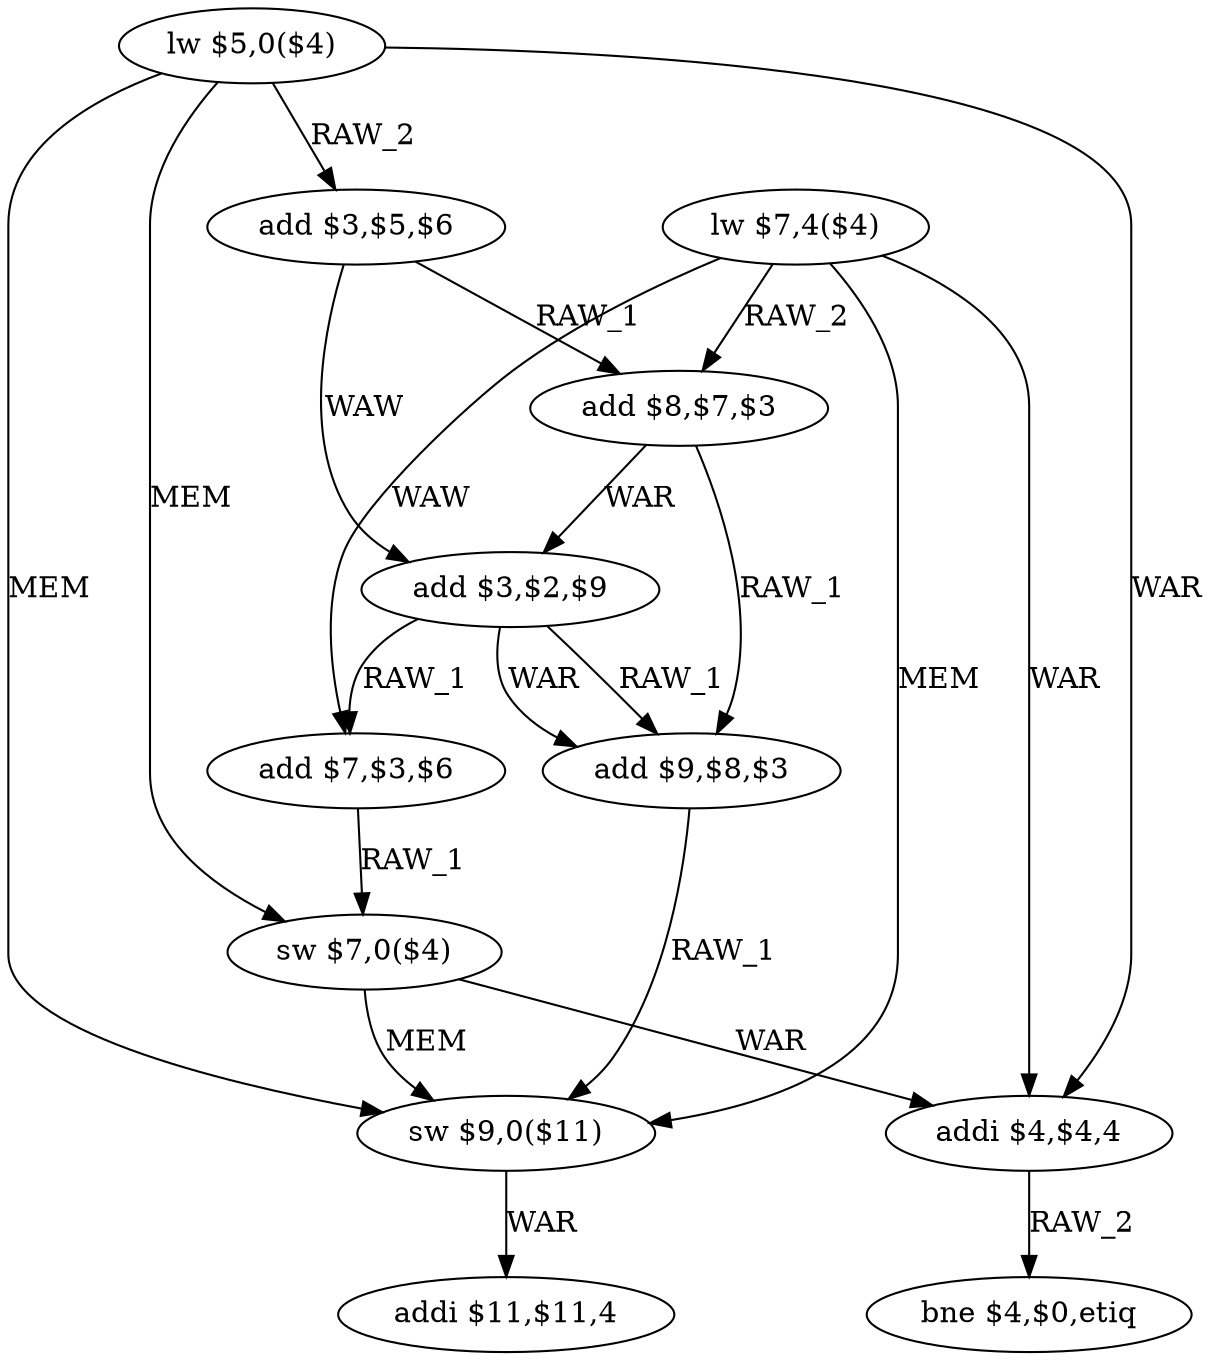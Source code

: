digraph G1 {
node [shape = ellipse];
i0 [label = "lw $5,0($4)"] ;
i0 ->  i2 [label= "RAW_2"];
i0 ->  i10 [label= "WAR"];
i0 ->  i6 [label= "MEM"];
i0 ->  i8 [label= "MEM"];
i2 [label = "add $3,$5,$6"] ;
i2 ->  i3 [label= "RAW_1"];
i2 ->  i4 [label= "WAW"];
i3 [label = "add $8,$7,$3"] ;
i3 ->  i7 [label= "RAW_1"];
i3 ->  i4 [label= "WAR"];
i7 [label = "add $9,$8,$3"] ;
i7 ->  i8 [label= "RAW_1"];
i8 [label = "sw $9,0($11)"] ;
i8 ->  i9 [label= "WAR"];
i9 [label = "addi $11,$11,4"] ;
i4 [label = "add $3,$2,$9"] ;
i4 ->  i5 [label= "RAW_1"];
i4 ->  i7 [label= "RAW_1"];
i4 ->  i7 [label= "WAR"];
i5 [label = "add $7,$3,$6"] ;
i5 ->  i6 [label= "RAW_1"];
i6 [label = "sw $7,0($4)"] ;
i6 ->  i10 [label= "WAR"];
i6 ->  i8 [label= "MEM"];
i10 [label = "addi $4,$4,4"] ;
i10 ->  i11 [label= "RAW_2"];
i11 [label = "bne $4,$0,etiq"] ;
i1 [label = "lw $7,4($4)"] ;
i1 ->  i3 [label= "RAW_2"];
i1 ->  i5 [label= "WAW"];
i1 ->  i10 [label= "WAR"];
i1 ->  i8 [label= "MEM"];
}
